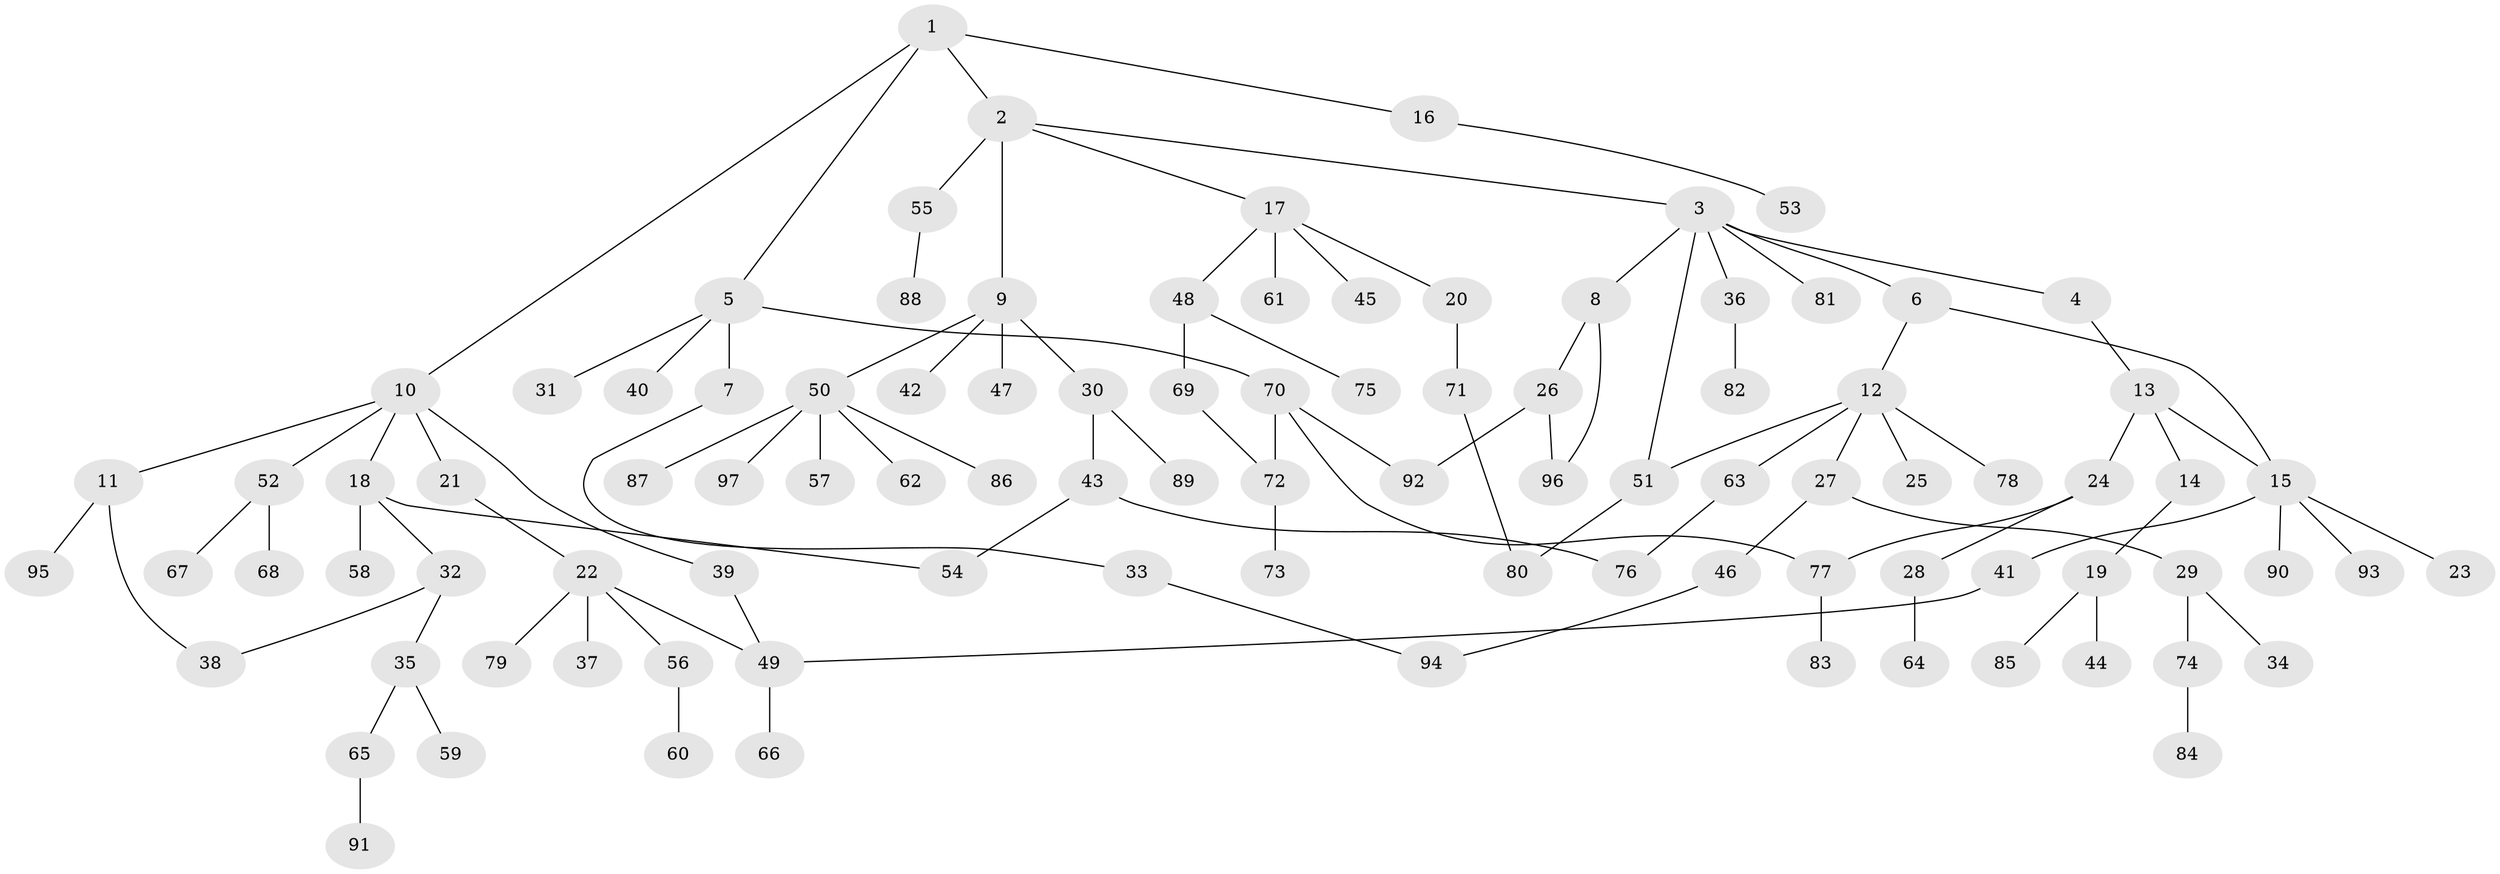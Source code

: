 // coarse degree distribution, {4: 0.125, 5: 0.03125, 7: 0.03125, 3: 0.140625, 2: 0.21875, 6: 0.03125, 1: 0.421875}
// Generated by graph-tools (version 1.1) at 2025/23/03/03/25 07:23:31]
// undirected, 97 vertices, 109 edges
graph export_dot {
graph [start="1"]
  node [color=gray90,style=filled];
  1;
  2;
  3;
  4;
  5;
  6;
  7;
  8;
  9;
  10;
  11;
  12;
  13;
  14;
  15;
  16;
  17;
  18;
  19;
  20;
  21;
  22;
  23;
  24;
  25;
  26;
  27;
  28;
  29;
  30;
  31;
  32;
  33;
  34;
  35;
  36;
  37;
  38;
  39;
  40;
  41;
  42;
  43;
  44;
  45;
  46;
  47;
  48;
  49;
  50;
  51;
  52;
  53;
  54;
  55;
  56;
  57;
  58;
  59;
  60;
  61;
  62;
  63;
  64;
  65;
  66;
  67;
  68;
  69;
  70;
  71;
  72;
  73;
  74;
  75;
  76;
  77;
  78;
  79;
  80;
  81;
  82;
  83;
  84;
  85;
  86;
  87;
  88;
  89;
  90;
  91;
  92;
  93;
  94;
  95;
  96;
  97;
  1 -- 2;
  1 -- 5;
  1 -- 10;
  1 -- 16;
  2 -- 3;
  2 -- 9;
  2 -- 17;
  2 -- 55;
  3 -- 4;
  3 -- 6;
  3 -- 8;
  3 -- 36;
  3 -- 81;
  3 -- 51;
  4 -- 13;
  5 -- 7;
  5 -- 31;
  5 -- 40;
  5 -- 70;
  6 -- 12;
  6 -- 15;
  7 -- 33;
  8 -- 26;
  8 -- 96;
  9 -- 30;
  9 -- 42;
  9 -- 47;
  9 -- 50;
  10 -- 11;
  10 -- 18;
  10 -- 21;
  10 -- 39;
  10 -- 52;
  11 -- 38;
  11 -- 95;
  12 -- 25;
  12 -- 27;
  12 -- 51;
  12 -- 63;
  12 -- 78;
  13 -- 14;
  13 -- 24;
  13 -- 15;
  14 -- 19;
  15 -- 23;
  15 -- 41;
  15 -- 90;
  15 -- 93;
  16 -- 53;
  17 -- 20;
  17 -- 45;
  17 -- 48;
  17 -- 61;
  18 -- 32;
  18 -- 54;
  18 -- 58;
  19 -- 44;
  19 -- 85;
  20 -- 71;
  21 -- 22;
  22 -- 37;
  22 -- 49;
  22 -- 56;
  22 -- 79;
  24 -- 28;
  24 -- 77;
  26 -- 96;
  26 -- 92;
  27 -- 29;
  27 -- 46;
  28 -- 64;
  29 -- 34;
  29 -- 74;
  30 -- 43;
  30 -- 89;
  32 -- 35;
  32 -- 38;
  33 -- 94;
  35 -- 59;
  35 -- 65;
  36 -- 82;
  39 -- 49;
  41 -- 49;
  43 -- 54;
  43 -- 76;
  46 -- 94;
  48 -- 69;
  48 -- 75;
  49 -- 66;
  50 -- 57;
  50 -- 62;
  50 -- 86;
  50 -- 87;
  50 -- 97;
  51 -- 80;
  52 -- 67;
  52 -- 68;
  55 -- 88;
  56 -- 60;
  63 -- 76;
  65 -- 91;
  69 -- 72;
  70 -- 72;
  70 -- 77;
  70 -- 92;
  71 -- 80;
  72 -- 73;
  74 -- 84;
  77 -- 83;
}

